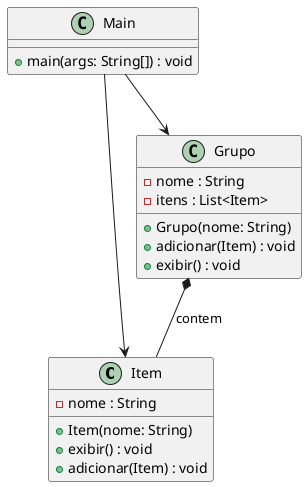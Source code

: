 @startuml AntipatternComposite

' Classes principais
class Item {
    - nome : String
    + Item(nome: String)
    + exibir() : void
    + adicionar(Item) : void
}

class Grupo {
    - nome : String
    - itens : List<Item>
    + Grupo(nome: String)
    + adicionar(Item) : void
    + exibir() : void
}

class Main {
    + main(args: String[]) : void
}

' Associação simples (linha contínua)
Main --> Item
Main --> Grupo

' Grupo contém múltiplos itens (composição)
Grupo *-- Item : contem

' Caso futuramente Item seja interface para subtipos
' Item <|-- Grupo

@enduml
